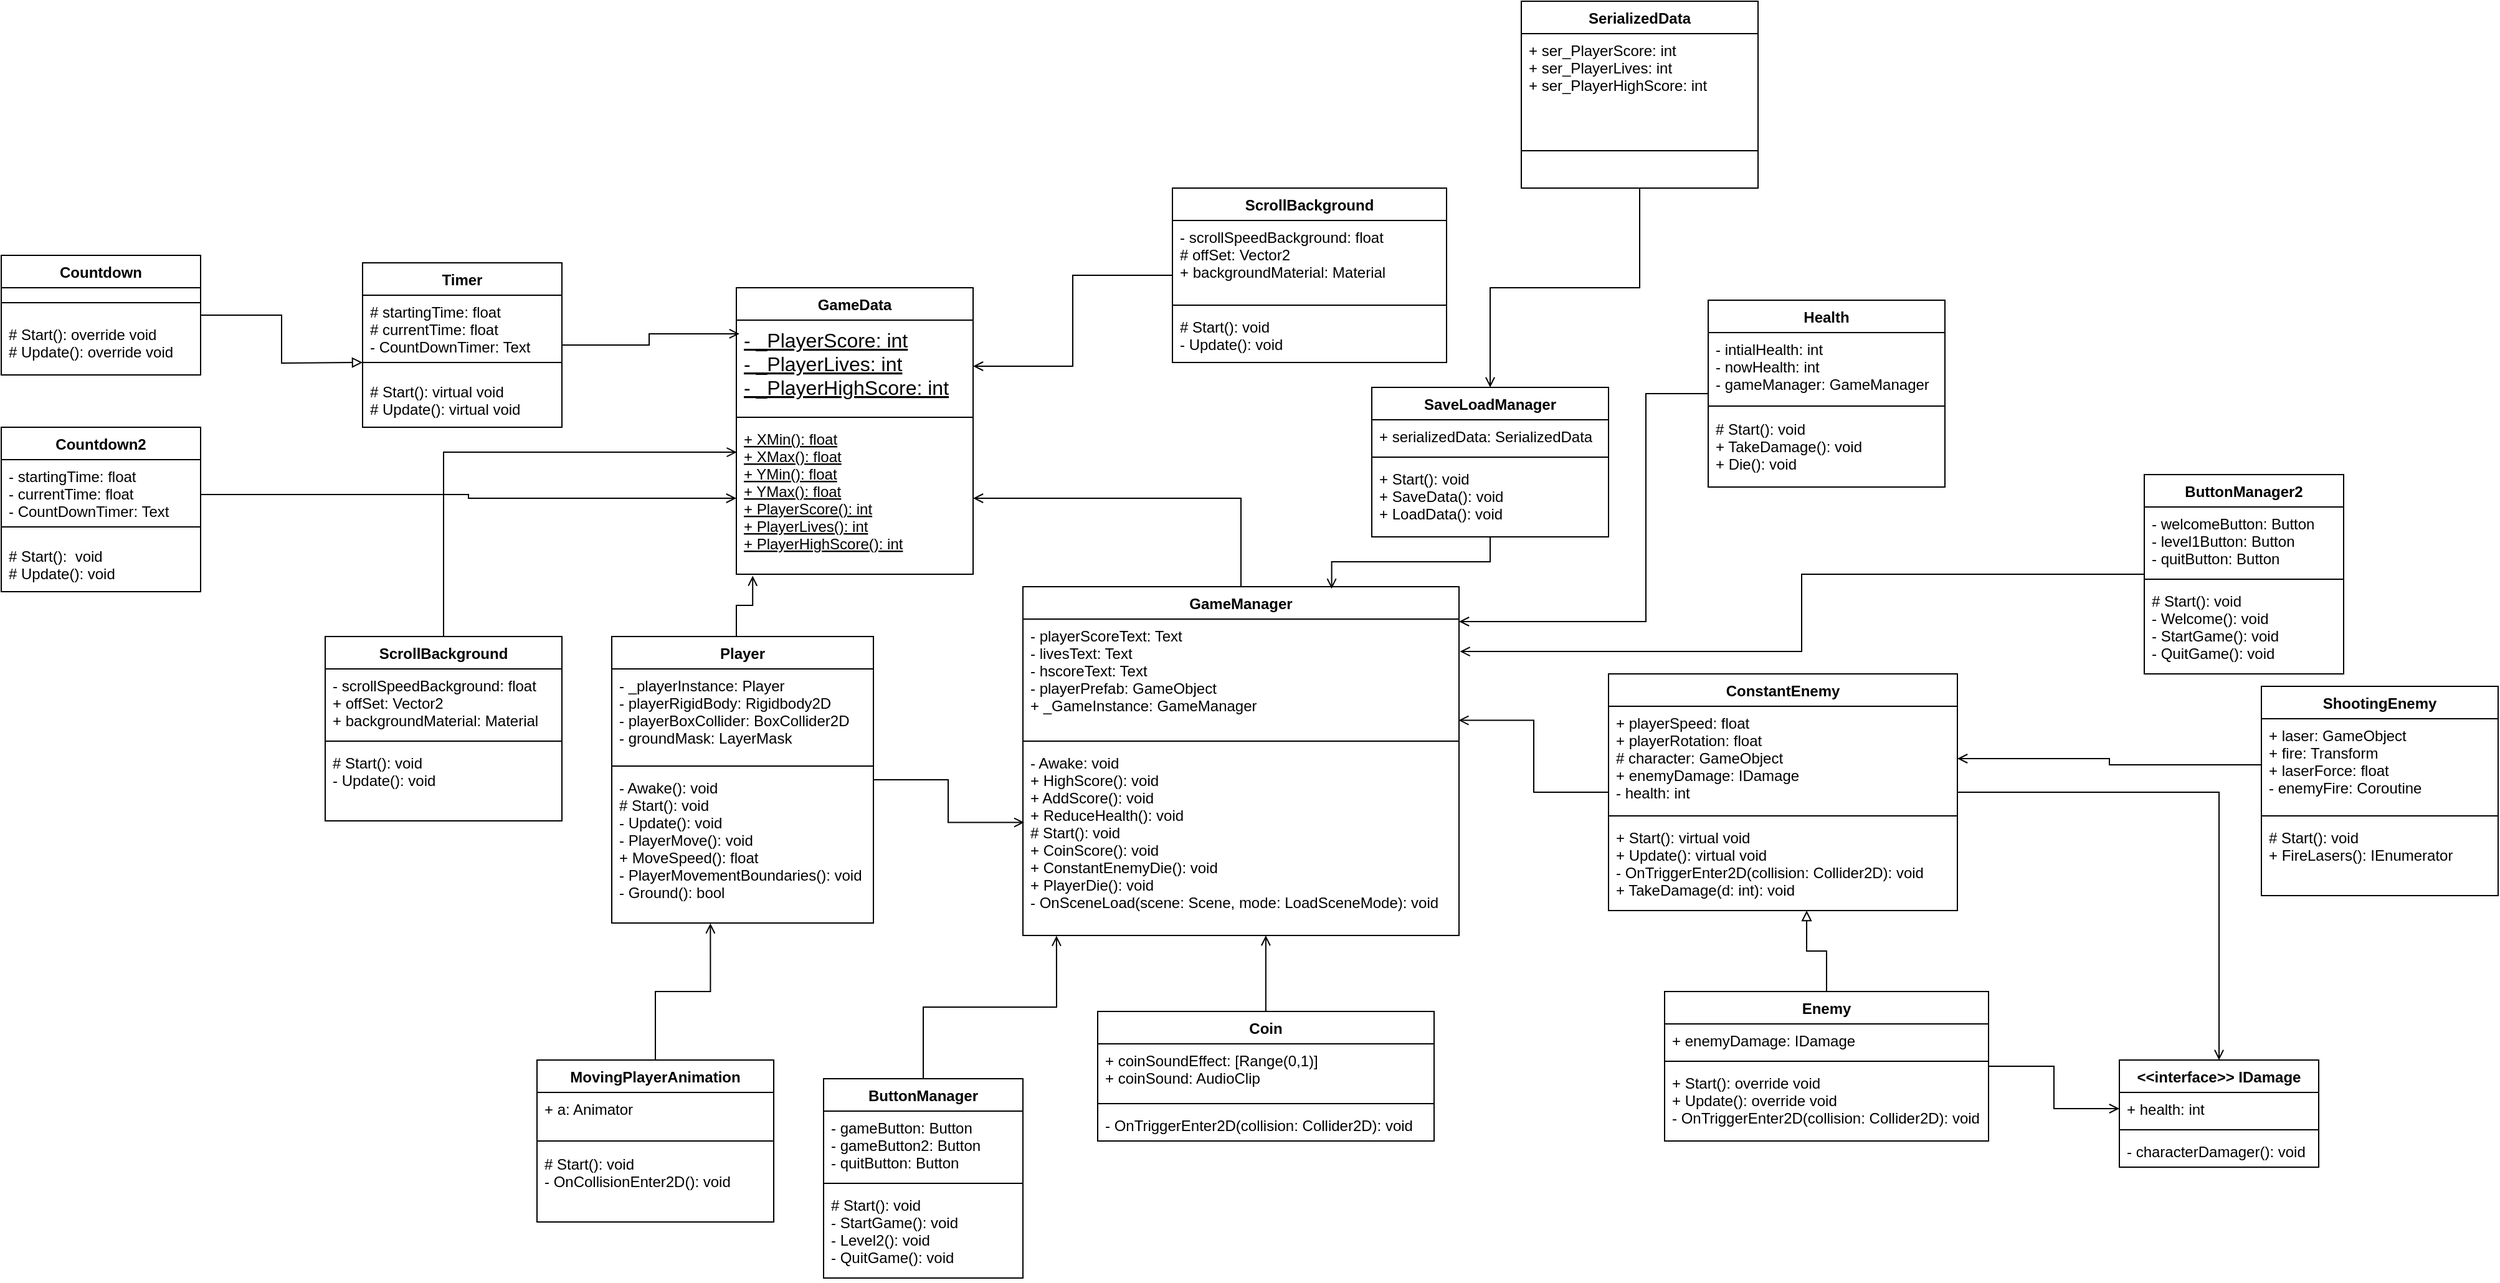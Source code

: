 <mxfile version="16.4.5" type="device"><diagram id="C5RBs43oDa-KdzZeNtuy" name="Page-1"><mxGraphModel dx="2858" dy="2193" grid="1" gridSize="10" guides="1" tooltips="1" connect="1" arrows="1" fold="1" page="1" pageScale="1" pageWidth="827" pageHeight="1169" math="0" shadow="0"><root><mxCell id="WIyWlLk6GJQsqaUBKTNV-0"/><mxCell id="WIyWlLk6GJQsqaUBKTNV-1" parent="WIyWlLk6GJQsqaUBKTNV-0"/><mxCell id="hwKN8RiMKwfr6QKhIiYF-0" value="GameData" style="swimlane;fontStyle=1;align=center;verticalAlign=top;childLayout=stackLayout;horizontal=1;startSize=26;horizontalStack=0;resizeParent=1;resizeParentMax=0;resizeLast=0;collapsible=1;marginBottom=0;" parent="WIyWlLk6GJQsqaUBKTNV-1" vertex="1"><mxGeometry x="210" y="-100" width="190" height="230" as="geometry"/></mxCell><mxCell id="hwKN8RiMKwfr6QKhIiYF-1" value="- _PlayerScore: int&#10;- _PlayerLives: int&#10;- _PlayerHighScore: int" style="text;strokeColor=none;fillColor=none;align=left;verticalAlign=top;spacingLeft=4;spacingRight=4;overflow=hidden;rotatable=0;points=[[0,0.5],[1,0.5]];portConstraint=eastwest;fontStyle=4;fontSize=16;" parent="hwKN8RiMKwfr6QKhIiYF-0" vertex="1"><mxGeometry y="26" width="190" height="74" as="geometry"/></mxCell><mxCell id="hwKN8RiMKwfr6QKhIiYF-2" value="" style="line;strokeWidth=1;fillColor=none;align=left;verticalAlign=middle;spacingTop=-1;spacingLeft=3;spacingRight=3;rotatable=0;labelPosition=right;points=[];portConstraint=eastwest;" parent="hwKN8RiMKwfr6QKhIiYF-0" vertex="1"><mxGeometry y="100" width="190" height="8" as="geometry"/></mxCell><mxCell id="hwKN8RiMKwfr6QKhIiYF-3" value="+ XMin(): float&#10;+ XMax(): float&#10;+ YMin(): float&#10;+ YMax(): float&#10;+ PlayerScore(): int&#10;+ PlayerLives(): int&#10;+ PlayerHighScore(): int" style="text;strokeColor=none;fillColor=none;align=left;verticalAlign=top;spacingLeft=4;spacingRight=4;overflow=hidden;rotatable=0;points=[[0,0.5],[1,0.5]];portConstraint=eastwest;fontStyle=4" parent="hwKN8RiMKwfr6QKhIiYF-0" vertex="1"><mxGeometry y="108" width="190" height="122" as="geometry"/></mxCell><mxCell id="EDHNkRoJA5pB9hkTHfPC-1" style="edgeStyle=orthogonalEdgeStyle;rounded=0;orthogonalLoop=1;jettySize=auto;html=1;endArrow=open;endFill=0;" parent="WIyWlLk6GJQsqaUBKTNV-1" source="hwKN8RiMKwfr6QKhIiYF-4" target="hwKN8RiMKwfr6QKhIiYF-3" edge="1"><mxGeometry relative="1" as="geometry"><mxPoint x="350" y="130" as="targetPoint"/></mxGeometry></mxCell><mxCell id="hwKN8RiMKwfr6QKhIiYF-4" value="GameManager" style="swimlane;fontStyle=1;align=center;verticalAlign=top;childLayout=stackLayout;horizontal=1;startSize=26;horizontalStack=0;resizeParent=1;resizeParentMax=0;resizeLast=0;collapsible=1;marginBottom=0;" parent="WIyWlLk6GJQsqaUBKTNV-1" vertex="1"><mxGeometry x="440" y="140" width="350" height="280" as="geometry"/></mxCell><mxCell id="hwKN8RiMKwfr6QKhIiYF-5" value="- playerScoreText: Text&#10;- livesText: Text&#10;- hscoreText: Text&#10;- playerPrefab: GameObject&#10;+ _GameInstance: GameManager" style="text;strokeColor=none;fillColor=none;align=left;verticalAlign=top;spacingLeft=4;spacingRight=4;overflow=hidden;rotatable=0;points=[[0,0.5],[1,0.5]];portConstraint=eastwest;" parent="hwKN8RiMKwfr6QKhIiYF-4" vertex="1"><mxGeometry y="26" width="350" height="94" as="geometry"/></mxCell><mxCell id="hwKN8RiMKwfr6QKhIiYF-6" value="" style="line;strokeWidth=1;fillColor=none;align=left;verticalAlign=middle;spacingTop=-1;spacingLeft=3;spacingRight=3;rotatable=0;labelPosition=right;points=[];portConstraint=eastwest;" parent="hwKN8RiMKwfr6QKhIiYF-4" vertex="1"><mxGeometry y="120" width="350" height="8" as="geometry"/></mxCell><mxCell id="hwKN8RiMKwfr6QKhIiYF-7" value="- Awake: void&#10;+ HighScore(): void&#10;+ AddScore(): void&#10;+ ReduceHealth(): void&#10;# Start(): void&#10;+ CoinScore(): void&#10;+ ConstantEnemyDie(): void&#10;+ PlayerDie(): void&#10;- OnSceneLoad(scene: Scene, mode: LoadSceneMode): void" style="text;strokeColor=none;fillColor=none;align=left;verticalAlign=top;spacingLeft=4;spacingRight=4;overflow=hidden;rotatable=0;points=[[0,0.5],[1,0.5]];portConstraint=eastwest;" parent="hwKN8RiMKwfr6QKhIiYF-4" vertex="1"><mxGeometry y="128" width="350" height="152" as="geometry"/></mxCell><mxCell id="EDHNkRoJA5pB9hkTHfPC-5" style="edgeStyle=orthogonalEdgeStyle;rounded=0;orthogonalLoop=1;jettySize=auto;html=1;entryX=0.069;entryY=1.01;entryDx=0;entryDy=0;entryPerimeter=0;endArrow=open;endFill=0;" parent="WIyWlLk6GJQsqaUBKTNV-1" source="hwKN8RiMKwfr6QKhIiYF-8" target="hwKN8RiMKwfr6QKhIiYF-3" edge="1"><mxGeometry relative="1" as="geometry"><Array as="points"><mxPoint x="210" y="155"/><mxPoint x="223" y="155"/></Array></mxGeometry></mxCell><mxCell id="nOtZvgp4C8Q6Gje5U39Z-10" style="edgeStyle=orthogonalEdgeStyle;rounded=0;orthogonalLoop=1;jettySize=auto;html=1;entryX=0.003;entryY=0.403;entryDx=0;entryDy=0;entryPerimeter=0;endArrow=open;endFill=0;" edge="1" parent="WIyWlLk6GJQsqaUBKTNV-1" source="hwKN8RiMKwfr6QKhIiYF-8" target="hwKN8RiMKwfr6QKhIiYF-7"><mxGeometry relative="1" as="geometry"/></mxCell><mxCell id="hwKN8RiMKwfr6QKhIiYF-8" value="Player" style="swimlane;fontStyle=1;align=center;verticalAlign=top;childLayout=stackLayout;horizontal=1;startSize=26;horizontalStack=0;resizeParent=1;resizeParentMax=0;resizeLast=0;collapsible=1;marginBottom=0;" parent="WIyWlLk6GJQsqaUBKTNV-1" vertex="1"><mxGeometry x="110" y="180" width="210" height="230" as="geometry"/></mxCell><mxCell id="hwKN8RiMKwfr6QKhIiYF-9" value="- _playerInstance: Player&#10;- playerRigidBody: Rigidbody2D&#10;- playerBoxCollider: BoxCollider2D&#10;- groundMask: LayerMask" style="text;strokeColor=none;fillColor=none;align=left;verticalAlign=top;spacingLeft=4;spacingRight=4;overflow=hidden;rotatable=0;points=[[0,0.5],[1,0.5]];portConstraint=eastwest;fontStyle=0;fontSize=12;" parent="hwKN8RiMKwfr6QKhIiYF-8" vertex="1"><mxGeometry y="26" width="210" height="74" as="geometry"/></mxCell><mxCell id="hwKN8RiMKwfr6QKhIiYF-10" value="" style="line;strokeWidth=1;fillColor=none;align=left;verticalAlign=middle;spacingTop=-1;spacingLeft=3;spacingRight=3;rotatable=0;labelPosition=right;points=[];portConstraint=eastwest;" parent="hwKN8RiMKwfr6QKhIiYF-8" vertex="1"><mxGeometry y="100" width="210" height="8" as="geometry"/></mxCell><mxCell id="hwKN8RiMKwfr6QKhIiYF-11" value="- Awake(): void&#10;# Start(): void&#10;- Update(): void&#10;- PlayerMove(): void&#10;+ MoveSpeed(): float&#10;- PlayerMovementBoundaries(): void&#10;- Ground(): bool" style="text;strokeColor=none;fillColor=none;align=left;verticalAlign=top;spacingLeft=4;spacingRight=4;overflow=hidden;rotatable=0;points=[[0,0.5],[1,0.5]];portConstraint=eastwest;" parent="hwKN8RiMKwfr6QKhIiYF-8" vertex="1"><mxGeometry y="108" width="210" height="122" as="geometry"/></mxCell><mxCell id="EDHNkRoJA5pB9hkTHfPC-3" style="edgeStyle=orthogonalEdgeStyle;rounded=0;orthogonalLoop=1;jettySize=auto;html=1;endArrow=block;endFill=0;" parent="WIyWlLk6GJQsqaUBKTNV-1" source="hwKN8RiMKwfr6QKhIiYF-12" edge="1"><mxGeometry relative="1" as="geometry"><mxPoint x="-90" y="-40" as="targetPoint"/></mxGeometry></mxCell><mxCell id="hwKN8RiMKwfr6QKhIiYF-12" value="Countdown" style="swimlane;fontStyle=1;align=center;verticalAlign=top;childLayout=stackLayout;horizontal=1;startSize=26;horizontalStack=0;resizeParent=1;resizeParentMax=0;resizeLast=0;collapsible=1;marginBottom=0;" parent="WIyWlLk6GJQsqaUBKTNV-1" vertex="1"><mxGeometry x="-380" y="-126" width="160" height="96" as="geometry"/></mxCell><mxCell id="hwKN8RiMKwfr6QKhIiYF-14" value="" style="line;strokeWidth=1;fillColor=none;align=left;verticalAlign=middle;spacingTop=-1;spacingLeft=3;spacingRight=3;rotatable=0;labelPosition=right;points=[];portConstraint=eastwest;" parent="hwKN8RiMKwfr6QKhIiYF-12" vertex="1"><mxGeometry y="26" width="160" height="24" as="geometry"/></mxCell><mxCell id="hwKN8RiMKwfr6QKhIiYF-15" value="# Start(): override void&#10;# Update(): override void" style="text;strokeColor=none;fillColor=none;align=left;verticalAlign=top;spacingLeft=4;spacingRight=4;overflow=hidden;rotatable=0;points=[[0,0.5],[1,0.5]];portConstraint=eastwest;" parent="hwKN8RiMKwfr6QKhIiYF-12" vertex="1"><mxGeometry y="50" width="160" height="46" as="geometry"/></mxCell><mxCell id="EDHNkRoJA5pB9hkTHfPC-4" style="edgeStyle=orthogonalEdgeStyle;rounded=0;orthogonalLoop=1;jettySize=auto;html=1;endArrow=open;endFill=0;" parent="WIyWlLk6GJQsqaUBKTNV-1" source="hwKN8RiMKwfr6QKhIiYF-16" target="hwKN8RiMKwfr6QKhIiYF-1" edge="1"><mxGeometry relative="1" as="geometry"/></mxCell><mxCell id="hwKN8RiMKwfr6QKhIiYF-16" value="ScrollBackground" style="swimlane;fontStyle=1;align=center;verticalAlign=top;childLayout=stackLayout;horizontal=1;startSize=26;horizontalStack=0;resizeParent=1;resizeParentMax=0;resizeLast=0;collapsible=1;marginBottom=0;" parent="WIyWlLk6GJQsqaUBKTNV-1" vertex="1"><mxGeometry x="560" y="-180" width="220" height="140" as="geometry"/></mxCell><mxCell id="hwKN8RiMKwfr6QKhIiYF-17" value="- scrollSpeedBackground: float&#10;# offSet: Vector2&#10;+ backgroundMaterial: Material" style="text;strokeColor=none;fillColor=none;align=left;verticalAlign=top;spacingLeft=4;spacingRight=4;overflow=hidden;rotatable=0;points=[[0,0.5],[1,0.5]];portConstraint=eastwest;" parent="hwKN8RiMKwfr6QKhIiYF-16" vertex="1"><mxGeometry y="26" width="220" height="64" as="geometry"/></mxCell><mxCell id="hwKN8RiMKwfr6QKhIiYF-18" value="" style="line;strokeWidth=1;fillColor=none;align=left;verticalAlign=middle;spacingTop=-1;spacingLeft=3;spacingRight=3;rotatable=0;labelPosition=right;points=[];portConstraint=eastwest;" parent="hwKN8RiMKwfr6QKhIiYF-16" vertex="1"><mxGeometry y="90" width="220" height="8" as="geometry"/></mxCell><mxCell id="hwKN8RiMKwfr6QKhIiYF-19" value="# Start(): void&#10;- Update(): void" style="text;strokeColor=none;fillColor=none;align=left;verticalAlign=top;spacingLeft=4;spacingRight=4;overflow=hidden;rotatable=0;points=[[0,0.5],[1,0.5]];portConstraint=eastwest;" parent="hwKN8RiMKwfr6QKhIiYF-16" vertex="1"><mxGeometry y="98" width="220" height="42" as="geometry"/></mxCell><mxCell id="EDHNkRoJA5pB9hkTHfPC-2" style="edgeStyle=orthogonalEdgeStyle;rounded=0;orthogonalLoop=1;jettySize=auto;html=1;entryX=0.013;entryY=0.148;entryDx=0;entryDy=0;entryPerimeter=0;endArrow=open;endFill=0;" parent="WIyWlLk6GJQsqaUBKTNV-1" source="hwKN8RiMKwfr6QKhIiYF-20" target="hwKN8RiMKwfr6QKhIiYF-1" edge="1"><mxGeometry relative="1" as="geometry"/></mxCell><mxCell id="hwKN8RiMKwfr6QKhIiYF-20" value="Timer" style="swimlane;fontStyle=1;align=center;verticalAlign=top;childLayout=stackLayout;horizontal=1;startSize=26;horizontalStack=0;resizeParent=1;resizeParentMax=0;resizeLast=0;collapsible=1;marginBottom=0;" parent="WIyWlLk6GJQsqaUBKTNV-1" vertex="1"><mxGeometry x="-90" y="-120" width="160" height="132" as="geometry"/></mxCell><mxCell id="hwKN8RiMKwfr6QKhIiYF-21" value="# startingTime: float&#10;# currentTime: float&#10;- CountDownTimer: Text" style="text;strokeColor=none;fillColor=none;align=left;verticalAlign=top;spacingLeft=4;spacingRight=4;overflow=hidden;rotatable=0;points=[[0,0.5],[1,0.5]];portConstraint=eastwest;" parent="hwKN8RiMKwfr6QKhIiYF-20" vertex="1"><mxGeometry y="26" width="160" height="44" as="geometry"/></mxCell><mxCell id="hwKN8RiMKwfr6QKhIiYF-22" value="" style="line;strokeWidth=1;fillColor=none;align=left;verticalAlign=middle;spacingTop=-1;spacingLeft=3;spacingRight=3;rotatable=0;labelPosition=right;points=[];portConstraint=eastwest;" parent="hwKN8RiMKwfr6QKhIiYF-20" vertex="1"><mxGeometry y="70" width="160" height="20" as="geometry"/></mxCell><mxCell id="hwKN8RiMKwfr6QKhIiYF-23" value="# Start(): virtual void&#10;# Update(): virtual void" style="text;strokeColor=none;fillColor=none;align=left;verticalAlign=top;spacingLeft=4;spacingRight=4;overflow=hidden;rotatable=0;points=[[0,0.5],[1,0.5]];portConstraint=eastwest;" parent="hwKN8RiMKwfr6QKhIiYF-20" vertex="1"><mxGeometry y="90" width="160" height="42" as="geometry"/></mxCell><mxCell id="KsqW4zdq2OQzwsrU-Z58-9" style="edgeStyle=orthogonalEdgeStyle;rounded=0;orthogonalLoop=1;jettySize=auto;html=1;entryX=0.568;entryY=1;entryDx=0;entryDy=0;entryPerimeter=0;endArrow=block;endFill=0;" parent="WIyWlLk6GJQsqaUBKTNV-1" source="Zcy_NMQHgnnINnQ7FE51-0" target="Zcy_NMQHgnnINnQ7FE51-19" edge="1"><mxGeometry relative="1" as="geometry"/></mxCell><mxCell id="nOtZvgp4C8Q6Gje5U39Z-16" style="edgeStyle=orthogonalEdgeStyle;rounded=0;orthogonalLoop=1;jettySize=auto;html=1;entryX=0;entryY=0.5;entryDx=0;entryDy=0;endArrow=open;endFill=0;" edge="1" parent="WIyWlLk6GJQsqaUBKTNV-1" source="Zcy_NMQHgnnINnQ7FE51-0" target="bhRbEgm9VhyJkF8P5uti-1"><mxGeometry relative="1" as="geometry"/></mxCell><mxCell id="Zcy_NMQHgnnINnQ7FE51-0" value="Enemy" style="swimlane;fontStyle=1;align=center;verticalAlign=top;childLayout=stackLayout;horizontal=1;startSize=26;horizontalStack=0;resizeParent=1;resizeParentMax=0;resizeLast=0;collapsible=1;marginBottom=0;" parent="WIyWlLk6GJQsqaUBKTNV-1" vertex="1"><mxGeometry x="955" y="465" width="260" height="120" as="geometry"/></mxCell><mxCell id="Zcy_NMQHgnnINnQ7FE51-1" value="+ enemyDamage: IDamage" style="text;strokeColor=none;fillColor=none;align=left;verticalAlign=top;spacingLeft=4;spacingRight=4;overflow=hidden;rotatable=0;points=[[0,0.5],[1,0.5]];portConstraint=eastwest;" parent="Zcy_NMQHgnnINnQ7FE51-0" vertex="1"><mxGeometry y="26" width="260" height="26" as="geometry"/></mxCell><mxCell id="Zcy_NMQHgnnINnQ7FE51-2" value="" style="line;strokeWidth=1;fillColor=none;align=left;verticalAlign=middle;spacingTop=-1;spacingLeft=3;spacingRight=3;rotatable=0;labelPosition=right;points=[];portConstraint=eastwest;" parent="Zcy_NMQHgnnINnQ7FE51-0" vertex="1"><mxGeometry y="52" width="260" height="8" as="geometry"/></mxCell><mxCell id="Zcy_NMQHgnnINnQ7FE51-3" value="+ Start(): override void&#10;+ Update(): override void&#10;- OnTriggerEnter2D(collision: Collider2D): void" style="text;strokeColor=none;fillColor=none;align=left;verticalAlign=top;spacingLeft=4;spacingRight=4;overflow=hidden;rotatable=0;points=[[0,0.5],[1,0.5]];portConstraint=eastwest;" parent="Zcy_NMQHgnnINnQ7FE51-0" vertex="1"><mxGeometry y="60" width="260" height="60" as="geometry"/></mxCell><mxCell id="nOtZvgp4C8Q6Gje5U39Z-8" style="edgeStyle=orthogonalEdgeStyle;rounded=0;orthogonalLoop=1;jettySize=auto;html=1;entryX=0.077;entryY=1.002;entryDx=0;entryDy=0;entryPerimeter=0;endArrow=open;endFill=0;" edge="1" parent="WIyWlLk6GJQsqaUBKTNV-1" source="Zcy_NMQHgnnINnQ7FE51-4" target="hwKN8RiMKwfr6QKhIiYF-7"><mxGeometry relative="1" as="geometry"/></mxCell><mxCell id="Zcy_NMQHgnnINnQ7FE51-4" value="ButtonManager" style="swimlane;fontStyle=1;align=center;verticalAlign=top;childLayout=stackLayout;horizontal=1;startSize=26;horizontalStack=0;resizeParent=1;resizeParentMax=0;resizeLast=0;collapsible=1;marginBottom=0;" parent="WIyWlLk6GJQsqaUBKTNV-1" vertex="1"><mxGeometry x="280" y="535" width="160" height="160" as="geometry"/></mxCell><mxCell id="Zcy_NMQHgnnINnQ7FE51-5" value="- gameButton: Button&#10;- gameButton2: Button&#10;- quitButton: Button" style="text;strokeColor=none;fillColor=none;align=left;verticalAlign=top;spacingLeft=4;spacingRight=4;overflow=hidden;rotatable=0;points=[[0,0.5],[1,0.5]];portConstraint=eastwest;" parent="Zcy_NMQHgnnINnQ7FE51-4" vertex="1"><mxGeometry y="26" width="160" height="54" as="geometry"/></mxCell><mxCell id="Zcy_NMQHgnnINnQ7FE51-6" value="" style="line;strokeWidth=1;fillColor=none;align=left;verticalAlign=middle;spacingTop=-1;spacingLeft=3;spacingRight=3;rotatable=0;labelPosition=right;points=[];portConstraint=eastwest;" parent="Zcy_NMQHgnnINnQ7FE51-4" vertex="1"><mxGeometry y="80" width="160" height="8" as="geometry"/></mxCell><mxCell id="Zcy_NMQHgnnINnQ7FE51-7" value="# Start(): void&#10;- StartGame(): void&#10;- Level2(): void&#10;- QuitGame(): void&#10;" style="text;strokeColor=none;fillColor=none;align=left;verticalAlign=top;spacingLeft=4;spacingRight=4;overflow=hidden;rotatable=0;points=[[0,0.5],[1,0.5]];portConstraint=eastwest;" parent="Zcy_NMQHgnnINnQ7FE51-4" vertex="1"><mxGeometry y="88" width="160" height="72" as="geometry"/></mxCell><mxCell id="nOtZvgp4C8Q6Gje5U39Z-4" style="edgeStyle=orthogonalEdgeStyle;rounded=0;orthogonalLoop=1;jettySize=auto;html=1;entryX=0.557;entryY=1;entryDx=0;entryDy=0;entryPerimeter=0;endArrow=open;endFill=0;" edge="1" parent="WIyWlLk6GJQsqaUBKTNV-1" source="Zcy_NMQHgnnINnQ7FE51-12" target="hwKN8RiMKwfr6QKhIiYF-7"><mxGeometry relative="1" as="geometry"/></mxCell><mxCell id="Zcy_NMQHgnnINnQ7FE51-12" value="Coin" style="swimlane;fontStyle=1;align=center;verticalAlign=top;childLayout=stackLayout;horizontal=1;startSize=26;horizontalStack=0;resizeParent=1;resizeParentMax=0;resizeLast=0;collapsible=1;marginBottom=0;" parent="WIyWlLk6GJQsqaUBKTNV-1" vertex="1"><mxGeometry x="500" y="481" width="270" height="104" as="geometry"/></mxCell><mxCell id="Zcy_NMQHgnnINnQ7FE51-13" value="+ coinSoundEffect: [Range(0,1)]&#10;+ coinSound: AudioClip" style="text;strokeColor=none;fillColor=none;align=left;verticalAlign=top;spacingLeft=4;spacingRight=4;overflow=hidden;rotatable=0;points=[[0,0.5],[1,0.5]];portConstraint=eastwest;" parent="Zcy_NMQHgnnINnQ7FE51-12" vertex="1"><mxGeometry y="26" width="270" height="44" as="geometry"/></mxCell><mxCell id="Zcy_NMQHgnnINnQ7FE51-14" value="" style="line;strokeWidth=1;fillColor=none;align=left;verticalAlign=middle;spacingTop=-1;spacingLeft=3;spacingRight=3;rotatable=0;labelPosition=right;points=[];portConstraint=eastwest;" parent="Zcy_NMQHgnnINnQ7FE51-12" vertex="1"><mxGeometry y="70" width="270" height="8" as="geometry"/></mxCell><mxCell id="Zcy_NMQHgnnINnQ7FE51-15" value="- OnTriggerEnter2D(collision: Collider2D): void" style="text;strokeColor=none;fillColor=none;align=left;verticalAlign=top;spacingLeft=4;spacingRight=4;overflow=hidden;rotatable=0;points=[[0,0.5],[1,0.5]];portConstraint=eastwest;" parent="Zcy_NMQHgnnINnQ7FE51-12" vertex="1"><mxGeometry y="78" width="270" height="26" as="geometry"/></mxCell><mxCell id="nOtZvgp4C8Q6Gje5U39Z-7" style="edgeStyle=orthogonalEdgeStyle;rounded=0;orthogonalLoop=1;jettySize=auto;html=1;entryX=0.999;entryY=0.865;entryDx=0;entryDy=0;entryPerimeter=0;endArrow=open;endFill=0;" edge="1" parent="WIyWlLk6GJQsqaUBKTNV-1" source="Zcy_NMQHgnnINnQ7FE51-16" target="hwKN8RiMKwfr6QKhIiYF-5"><mxGeometry relative="1" as="geometry"/></mxCell><mxCell id="nOtZvgp4C8Q6Gje5U39Z-15" style="edgeStyle=orthogonalEdgeStyle;rounded=0;orthogonalLoop=1;jettySize=auto;html=1;endArrow=open;endFill=0;" edge="1" parent="WIyWlLk6GJQsqaUBKTNV-1" source="Zcy_NMQHgnnINnQ7FE51-16" target="bhRbEgm9VhyJkF8P5uti-0"><mxGeometry relative="1" as="geometry"/></mxCell><mxCell id="Zcy_NMQHgnnINnQ7FE51-16" value="ConstantEnemy" style="swimlane;fontStyle=1;align=center;verticalAlign=top;childLayout=stackLayout;horizontal=1;startSize=26;horizontalStack=0;resizeParent=1;resizeParentMax=0;resizeLast=0;collapsible=1;marginBottom=0;" parent="WIyWlLk6GJQsqaUBKTNV-1" vertex="1"><mxGeometry x="910" y="210" width="280" height="190" as="geometry"/></mxCell><mxCell id="Zcy_NMQHgnnINnQ7FE51-17" value="+ playerSpeed: float&#10;+ playerRotation: float&#10;# character: GameObject&#10;+ enemyDamage: IDamage&#10;- health: int" style="text;strokeColor=none;fillColor=none;align=left;verticalAlign=top;spacingLeft=4;spacingRight=4;overflow=hidden;rotatable=0;points=[[0,0.5],[1,0.5]];portConstraint=eastwest;" parent="Zcy_NMQHgnnINnQ7FE51-16" vertex="1"><mxGeometry y="26" width="280" height="84" as="geometry"/></mxCell><mxCell id="Zcy_NMQHgnnINnQ7FE51-18" value="" style="line;strokeWidth=1;fillColor=none;align=left;verticalAlign=middle;spacingTop=-1;spacingLeft=3;spacingRight=3;rotatable=0;labelPosition=right;points=[];portConstraint=eastwest;" parent="Zcy_NMQHgnnINnQ7FE51-16" vertex="1"><mxGeometry y="110" width="280" height="8" as="geometry"/></mxCell><mxCell id="Zcy_NMQHgnnINnQ7FE51-19" value="+ Start(): virtual void&#10;+ Update(): virtual void&#10;- OnTriggerEnter2D(collision: Collider2D): void&#10;+ TakeDamage(d: int): void" style="text;strokeColor=none;fillColor=none;align=left;verticalAlign=top;spacingLeft=4;spacingRight=4;overflow=hidden;rotatable=0;points=[[0,0.5],[1,0.5]];portConstraint=eastwest;" parent="Zcy_NMQHgnnINnQ7FE51-16" vertex="1"><mxGeometry y="118" width="280" height="72" as="geometry"/></mxCell><mxCell id="nOtZvgp4C8Q6Gje5U39Z-11" style="edgeStyle=orthogonalEdgeStyle;rounded=0;orthogonalLoop=1;jettySize=auto;html=1;endArrow=open;endFill=0;" edge="1" parent="WIyWlLk6GJQsqaUBKTNV-1" source="Zcy_NMQHgnnINnQ7FE51-24"><mxGeometry relative="1" as="geometry"><mxPoint x="790" y="168" as="targetPoint"/><Array as="points"><mxPoint x="940" y="-15"/><mxPoint x="940" y="168"/></Array></mxGeometry></mxCell><mxCell id="Zcy_NMQHgnnINnQ7FE51-24" value="Health" style="swimlane;fontStyle=1;align=center;verticalAlign=top;childLayout=stackLayout;horizontal=1;startSize=26;horizontalStack=0;resizeParent=1;resizeParentMax=0;resizeLast=0;collapsible=1;marginBottom=0;" parent="WIyWlLk6GJQsqaUBKTNV-1" vertex="1"><mxGeometry x="990" y="-90" width="190" height="150" as="geometry"/></mxCell><mxCell id="Zcy_NMQHgnnINnQ7FE51-25" value="- intialHealth: int&#10;- nowHealth: int&#10;- gameManager: GameManager" style="text;strokeColor=none;fillColor=none;align=left;verticalAlign=top;spacingLeft=4;spacingRight=4;overflow=hidden;rotatable=0;points=[[0,0.5],[1,0.5]];portConstraint=eastwest;" parent="Zcy_NMQHgnnINnQ7FE51-24" vertex="1"><mxGeometry y="26" width="190" height="54" as="geometry"/></mxCell><mxCell id="Zcy_NMQHgnnINnQ7FE51-26" value="" style="line;strokeWidth=1;fillColor=none;align=left;verticalAlign=middle;spacingTop=-1;spacingLeft=3;spacingRight=3;rotatable=0;labelPosition=right;points=[];portConstraint=eastwest;" parent="Zcy_NMQHgnnINnQ7FE51-24" vertex="1"><mxGeometry y="80" width="190" height="10" as="geometry"/></mxCell><mxCell id="Zcy_NMQHgnnINnQ7FE51-27" value="# Start(): void&#10;+ TakeDamage(): void&#10;+ Die(): void" style="text;strokeColor=none;fillColor=none;align=left;verticalAlign=top;spacingLeft=4;spacingRight=4;overflow=hidden;rotatable=0;points=[[0,0.5],[1,0.5]];portConstraint=eastwest;" parent="Zcy_NMQHgnnINnQ7FE51-24" vertex="1"><mxGeometry y="90" width="190" height="60" as="geometry"/></mxCell><mxCell id="nOtZvgp4C8Q6Gje5U39Z-3" style="edgeStyle=orthogonalEdgeStyle;rounded=0;orthogonalLoop=1;jettySize=auto;html=1;endArrow=open;endFill=0;entryX=1.002;entryY=0.277;entryDx=0;entryDy=0;entryPerimeter=0;" edge="1" parent="WIyWlLk6GJQsqaUBKTNV-1" source="Zcy_NMQHgnnINnQ7FE51-28" target="hwKN8RiMKwfr6QKhIiYF-5"><mxGeometry relative="1" as="geometry"><mxPoint x="380" y="-100" as="targetPoint"/></mxGeometry></mxCell><mxCell id="Zcy_NMQHgnnINnQ7FE51-28" value="ButtonManager2" style="swimlane;fontStyle=1;align=center;verticalAlign=top;childLayout=stackLayout;horizontal=1;startSize=26;horizontalStack=0;resizeParent=1;resizeParentMax=0;resizeLast=0;collapsible=1;marginBottom=0;" parent="WIyWlLk6GJQsqaUBKTNV-1" vertex="1"><mxGeometry x="1340" y="50" width="160" height="160" as="geometry"/></mxCell><mxCell id="Zcy_NMQHgnnINnQ7FE51-29" value="- welcomeButton: Button&#10;- level1Button: Button&#10;- quitButton: Button" style="text;strokeColor=none;fillColor=none;align=left;verticalAlign=top;spacingLeft=4;spacingRight=4;overflow=hidden;rotatable=0;points=[[0,0.5],[1,0.5]];portConstraint=eastwest;" parent="Zcy_NMQHgnnINnQ7FE51-28" vertex="1"><mxGeometry y="26" width="160" height="54" as="geometry"/></mxCell><mxCell id="Zcy_NMQHgnnINnQ7FE51-30" value="" style="line;strokeWidth=1;fillColor=none;align=left;verticalAlign=middle;spacingTop=-1;spacingLeft=3;spacingRight=3;rotatable=0;labelPosition=right;points=[];portConstraint=eastwest;" parent="Zcy_NMQHgnnINnQ7FE51-28" vertex="1"><mxGeometry y="80" width="160" height="8" as="geometry"/></mxCell><mxCell id="Zcy_NMQHgnnINnQ7FE51-31" value="# Start(): void&#10;- Welcome(): void&#10;- StartGame(): void&#10;- QuitGame(): void&#10;" style="text;strokeColor=none;fillColor=none;align=left;verticalAlign=top;spacingLeft=4;spacingRight=4;overflow=hidden;rotatable=0;points=[[0,0.5],[1,0.5]];portConstraint=eastwest;" parent="Zcy_NMQHgnnINnQ7FE51-28" vertex="1"><mxGeometry y="88" width="160" height="72" as="geometry"/></mxCell><mxCell id="nOtZvgp4C8Q6Gje5U39Z-1" style="edgeStyle=orthogonalEdgeStyle;rounded=0;orthogonalLoop=1;jettySize=auto;html=1;endArrow=open;endFill=0;" edge="1" parent="WIyWlLk6GJQsqaUBKTNV-1" source="KsqW4zdq2OQzwsrU-Z58-5" target="hwKN8RiMKwfr6QKhIiYF-3"><mxGeometry relative="1" as="geometry"><Array as="points"><mxPoint x="-5" y="66"/><mxPoint x="-5" y="69"/></Array></mxGeometry></mxCell><mxCell id="KsqW4zdq2OQzwsrU-Z58-5" value="Countdown2" style="swimlane;fontStyle=1;align=center;verticalAlign=top;childLayout=stackLayout;horizontal=1;startSize=26;horizontalStack=0;resizeParent=1;resizeParentMax=0;resizeLast=0;collapsible=1;marginBottom=0;" parent="WIyWlLk6GJQsqaUBKTNV-1" vertex="1"><mxGeometry x="-380" y="12" width="160" height="132" as="geometry"/></mxCell><mxCell id="KsqW4zdq2OQzwsrU-Z58-6" value="- startingTime: float&#10;- currentTime: float&#10;- CountDownTimer: Text" style="text;strokeColor=none;fillColor=none;align=left;verticalAlign=top;spacingLeft=4;spacingRight=4;overflow=hidden;rotatable=0;points=[[0,0.5],[1,0.5]];portConstraint=eastwest;" parent="KsqW4zdq2OQzwsrU-Z58-5" vertex="1"><mxGeometry y="26" width="160" height="44" as="geometry"/></mxCell><mxCell id="KsqW4zdq2OQzwsrU-Z58-7" value="" style="line;strokeWidth=1;fillColor=none;align=left;verticalAlign=middle;spacingTop=-1;spacingLeft=3;spacingRight=3;rotatable=0;labelPosition=right;points=[];portConstraint=eastwest;" parent="KsqW4zdq2OQzwsrU-Z58-5" vertex="1"><mxGeometry y="70" width="160" height="20" as="geometry"/></mxCell><mxCell id="KsqW4zdq2OQzwsrU-Z58-8" value="# Start():  void&#10;# Update(): void" style="text;strokeColor=none;fillColor=none;align=left;verticalAlign=top;spacingLeft=4;spacingRight=4;overflow=hidden;rotatable=0;points=[[0,0.5],[1,0.5]];portConstraint=eastwest;" parent="KsqW4zdq2OQzwsrU-Z58-5" vertex="1"><mxGeometry y="90" width="160" height="42" as="geometry"/></mxCell><mxCell id="nOtZvgp4C8Q6Gje5U39Z-12" style="edgeStyle=orthogonalEdgeStyle;rounded=0;orthogonalLoop=1;jettySize=auto;html=1;entryX=0.377;entryY=1.002;entryDx=0;entryDy=0;entryPerimeter=0;endArrow=open;endFill=0;" edge="1" parent="WIyWlLk6GJQsqaUBKTNV-1" source="KsqW4zdq2OQzwsrU-Z58-12" target="hwKN8RiMKwfr6QKhIiYF-11"><mxGeometry relative="1" as="geometry"/></mxCell><mxCell id="KsqW4zdq2OQzwsrU-Z58-12" value="MovingPlayerAnimation" style="swimlane;fontStyle=1;align=center;verticalAlign=top;childLayout=stackLayout;horizontal=1;startSize=26;horizontalStack=0;resizeParent=1;resizeParentMax=0;resizeLast=0;collapsible=1;marginBottom=0;" parent="WIyWlLk6GJQsqaUBKTNV-1" vertex="1"><mxGeometry x="50" y="520" width="190" height="130" as="geometry"/></mxCell><mxCell id="KsqW4zdq2OQzwsrU-Z58-13" value="+ a: Animator" style="text;strokeColor=none;fillColor=none;align=left;verticalAlign=top;spacingLeft=4;spacingRight=4;overflow=hidden;rotatable=0;points=[[0,0.5],[1,0.5]];portConstraint=eastwest;" parent="KsqW4zdq2OQzwsrU-Z58-12" vertex="1"><mxGeometry y="26" width="190" height="34" as="geometry"/></mxCell><mxCell id="KsqW4zdq2OQzwsrU-Z58-14" value="" style="line;strokeWidth=1;fillColor=none;align=left;verticalAlign=middle;spacingTop=-1;spacingLeft=3;spacingRight=3;rotatable=0;labelPosition=right;points=[];portConstraint=eastwest;" parent="KsqW4zdq2OQzwsrU-Z58-12" vertex="1"><mxGeometry y="60" width="190" height="10" as="geometry"/></mxCell><mxCell id="KsqW4zdq2OQzwsrU-Z58-15" value="# Start(): void&#10;- OnCollisionEnter2D(): void" style="text;strokeColor=none;fillColor=none;align=left;verticalAlign=top;spacingLeft=4;spacingRight=4;overflow=hidden;rotatable=0;points=[[0,0.5],[1,0.5]];portConstraint=eastwest;" parent="KsqW4zdq2OQzwsrU-Z58-12" vertex="1"><mxGeometry y="70" width="190" height="60" as="geometry"/></mxCell><mxCell id="nOtZvgp4C8Q6Gje5U39Z-5" style="edgeStyle=orthogonalEdgeStyle;rounded=0;orthogonalLoop=1;jettySize=auto;html=1;entryX=0.708;entryY=0.006;entryDx=0;entryDy=0;entryPerimeter=0;endArrow=open;endFill=0;" edge="1" parent="WIyWlLk6GJQsqaUBKTNV-1" source="U48uFoZE9g7_IAf5W0yu-0" target="hwKN8RiMKwfr6QKhIiYF-4"><mxGeometry relative="1" as="geometry"/></mxCell><mxCell id="U48uFoZE9g7_IAf5W0yu-0" value="SaveLoadManager" style="swimlane;fontStyle=1;align=center;verticalAlign=top;childLayout=stackLayout;horizontal=1;startSize=26;horizontalStack=0;resizeParent=1;resizeParentMax=0;resizeLast=0;collapsible=1;marginBottom=0;" parent="WIyWlLk6GJQsqaUBKTNV-1" vertex="1"><mxGeometry x="720" y="-20" width="190" height="120" as="geometry"/></mxCell><mxCell id="U48uFoZE9g7_IAf5W0yu-1" value="+ serializedData: SerializedData" style="text;strokeColor=none;fillColor=none;align=left;verticalAlign=top;spacingLeft=4;spacingRight=4;overflow=hidden;rotatable=0;points=[[0,0.5],[1,0.5]];portConstraint=eastwest;" parent="U48uFoZE9g7_IAf5W0yu-0" vertex="1"><mxGeometry y="26" width="190" height="26" as="geometry"/></mxCell><mxCell id="U48uFoZE9g7_IAf5W0yu-2" value="" style="line;strokeWidth=1;fillColor=none;align=left;verticalAlign=middle;spacingTop=-1;spacingLeft=3;spacingRight=3;rotatable=0;labelPosition=right;points=[];portConstraint=eastwest;" parent="U48uFoZE9g7_IAf5W0yu-0" vertex="1"><mxGeometry y="52" width="190" height="8" as="geometry"/></mxCell><mxCell id="U48uFoZE9g7_IAf5W0yu-3" value="+ Start(): void&#10;+ SaveData(): void&#10;+ LoadData(): void" style="text;strokeColor=none;fillColor=none;align=left;verticalAlign=top;spacingLeft=4;spacingRight=4;overflow=hidden;rotatable=0;points=[[0,0.5],[1,0.5]];portConstraint=eastwest;" parent="U48uFoZE9g7_IAf5W0yu-0" vertex="1"><mxGeometry y="60" width="190" height="60" as="geometry"/></mxCell><mxCell id="nOtZvgp4C8Q6Gje5U39Z-6" style="edgeStyle=orthogonalEdgeStyle;rounded=0;orthogonalLoop=1;jettySize=auto;html=1;entryX=0.002;entryY=0.197;entryDx=0;entryDy=0;entryPerimeter=0;endArrow=open;endFill=0;" edge="1" parent="WIyWlLk6GJQsqaUBKTNV-1" source="U48uFoZE9g7_IAf5W0yu-4" target="hwKN8RiMKwfr6QKhIiYF-3"><mxGeometry relative="1" as="geometry"/></mxCell><mxCell id="U48uFoZE9g7_IAf5W0yu-4" value="ScrollBackground" style="swimlane;fontStyle=1;align=center;verticalAlign=top;childLayout=stackLayout;horizontal=1;startSize=26;horizontalStack=0;resizeParent=1;resizeParentMax=0;resizeLast=0;collapsible=1;marginBottom=0;" parent="WIyWlLk6GJQsqaUBKTNV-1" vertex="1"><mxGeometry x="-120" y="180" width="190" height="148" as="geometry"/></mxCell><mxCell id="U48uFoZE9g7_IAf5W0yu-5" value="- scrollSpeedBackground: float&#10;+ offSet: Vector2&#10;+ backgroundMaterial: Material" style="text;strokeColor=none;fillColor=none;align=left;verticalAlign=top;spacingLeft=4;spacingRight=4;overflow=hidden;rotatable=0;points=[[0,0.5],[1,0.5]];portConstraint=eastwest;" parent="U48uFoZE9g7_IAf5W0yu-4" vertex="1"><mxGeometry y="26" width="190" height="54" as="geometry"/></mxCell><mxCell id="U48uFoZE9g7_IAf5W0yu-6" value="" style="line;strokeWidth=1;fillColor=none;align=left;verticalAlign=middle;spacingTop=-1;spacingLeft=3;spacingRight=3;rotatable=0;labelPosition=right;points=[];portConstraint=eastwest;" parent="U48uFoZE9g7_IAf5W0yu-4" vertex="1"><mxGeometry y="80" width="190" height="8" as="geometry"/></mxCell><mxCell id="U48uFoZE9g7_IAf5W0yu-7" value="# Start(): void&#10;- Update(): void" style="text;strokeColor=none;fillColor=none;align=left;verticalAlign=top;spacingLeft=4;spacingRight=4;overflow=hidden;rotatable=0;points=[[0,0.5],[1,0.5]];portConstraint=eastwest;" parent="U48uFoZE9g7_IAf5W0yu-4" vertex="1"><mxGeometry y="88" width="190" height="60" as="geometry"/></mxCell><mxCell id="nOtZvgp4C8Q6Gje5U39Z-13" style="edgeStyle=orthogonalEdgeStyle;rounded=0;orthogonalLoop=1;jettySize=auto;html=1;endArrow=open;endFill=0;" edge="1" parent="WIyWlLk6GJQsqaUBKTNV-1" source="U48uFoZE9g7_IAf5W0yu-8" target="U48uFoZE9g7_IAf5W0yu-0"><mxGeometry relative="1" as="geometry"/></mxCell><mxCell id="U48uFoZE9g7_IAf5W0yu-8" value="SerializedData" style="swimlane;fontStyle=1;align=center;verticalAlign=top;childLayout=stackLayout;horizontal=1;startSize=26;horizontalStack=0;resizeParent=1;resizeParentMax=0;resizeLast=0;collapsible=1;marginBottom=0;" parent="WIyWlLk6GJQsqaUBKTNV-1" vertex="1"><mxGeometry x="840" y="-330" width="190" height="150" as="geometry"/></mxCell><mxCell id="U48uFoZE9g7_IAf5W0yu-9" value="+ ser_PlayerScore: int&#10;+ ser_PlayerLives: int&#10;+ ser_PlayerHighScore: int" style="text;strokeColor=none;fillColor=none;align=left;verticalAlign=top;spacingLeft=4;spacingRight=4;overflow=hidden;rotatable=0;points=[[0,0.5],[1,0.5]];portConstraint=eastwest;" parent="U48uFoZE9g7_IAf5W0yu-8" vertex="1"><mxGeometry y="26" width="190" height="64" as="geometry"/></mxCell><mxCell id="U48uFoZE9g7_IAf5W0yu-10" value="" style="line;strokeWidth=1;fillColor=none;align=left;verticalAlign=middle;spacingTop=-1;spacingLeft=3;spacingRight=3;rotatable=0;labelPosition=right;points=[];portConstraint=eastwest;" parent="U48uFoZE9g7_IAf5W0yu-8" vertex="1"><mxGeometry y="90" width="190" height="60" as="geometry"/></mxCell><mxCell id="U48uFoZE9g7_IAf5W0yu-12" value="ShootingEnemy" style="swimlane;fontStyle=1;align=center;verticalAlign=top;childLayout=stackLayout;horizontal=1;startSize=26;horizontalStack=0;resizeParent=1;resizeParentMax=0;resizeLast=0;collapsible=1;marginBottom=0;" parent="WIyWlLk6GJQsqaUBKTNV-1" vertex="1"><mxGeometry x="1434" y="220" width="190" height="168" as="geometry"/></mxCell><mxCell id="U48uFoZE9g7_IAf5W0yu-13" value="+ laser: GameObject&#10;+ fire: Transform&#10;+ laserForce: float&#10;- enemyFire: Coroutine" style="text;strokeColor=none;fillColor=none;align=left;verticalAlign=top;spacingLeft=4;spacingRight=4;overflow=hidden;rotatable=0;points=[[0,0.5],[1,0.5]];portConstraint=eastwest;" parent="U48uFoZE9g7_IAf5W0yu-12" vertex="1"><mxGeometry y="26" width="190" height="74" as="geometry"/></mxCell><mxCell id="U48uFoZE9g7_IAf5W0yu-14" value="" style="line;strokeWidth=1;fillColor=none;align=left;verticalAlign=middle;spacingTop=-1;spacingLeft=3;spacingRight=3;rotatable=0;labelPosition=right;points=[];portConstraint=eastwest;" parent="U48uFoZE9g7_IAf5W0yu-12" vertex="1"><mxGeometry y="100" width="190" height="8" as="geometry"/></mxCell><mxCell id="U48uFoZE9g7_IAf5W0yu-15" value="# Start(): void&#10;+ FireLasers(): IEnumerator" style="text;strokeColor=none;fillColor=none;align=left;verticalAlign=top;spacingLeft=4;spacingRight=4;overflow=hidden;rotatable=0;points=[[0,0.5],[1,0.5]];portConstraint=eastwest;" parent="U48uFoZE9g7_IAf5W0yu-12" vertex="1"><mxGeometry y="108" width="190" height="60" as="geometry"/></mxCell><mxCell id="bhRbEgm9VhyJkF8P5uti-0" value="&lt;&lt;interface&gt;&gt; IDamage" style="swimlane;fontStyle=1;align=center;verticalAlign=top;childLayout=stackLayout;horizontal=1;startSize=26;horizontalStack=0;resizeParent=1;resizeParentMax=0;resizeLast=0;collapsible=1;marginBottom=0;" parent="WIyWlLk6GJQsqaUBKTNV-1" vertex="1"><mxGeometry x="1320" y="520" width="160" height="86" as="geometry"/></mxCell><mxCell id="bhRbEgm9VhyJkF8P5uti-1" value="+ health: int" style="text;strokeColor=none;fillColor=none;align=left;verticalAlign=top;spacingLeft=4;spacingRight=4;overflow=hidden;rotatable=0;points=[[0,0.5],[1,0.5]];portConstraint=eastwest;" parent="bhRbEgm9VhyJkF8P5uti-0" vertex="1"><mxGeometry y="26" width="160" height="26" as="geometry"/></mxCell><mxCell id="bhRbEgm9VhyJkF8P5uti-2" value="" style="line;strokeWidth=1;fillColor=none;align=left;verticalAlign=middle;spacingTop=-1;spacingLeft=3;spacingRight=3;rotatable=0;labelPosition=right;points=[];portConstraint=eastwest;" parent="bhRbEgm9VhyJkF8P5uti-0" vertex="1"><mxGeometry y="52" width="160" height="8" as="geometry"/></mxCell><mxCell id="bhRbEgm9VhyJkF8P5uti-3" value="- characterDamager(): void" style="text;strokeColor=none;fillColor=none;align=left;verticalAlign=top;spacingLeft=4;spacingRight=4;overflow=hidden;rotatable=0;points=[[0,0.5],[1,0.5]];portConstraint=eastwest;" parent="bhRbEgm9VhyJkF8P5uti-0" vertex="1"><mxGeometry y="60" width="160" height="26" as="geometry"/></mxCell><mxCell id="nOtZvgp4C8Q6Gje5U39Z-9" style="edgeStyle=orthogonalEdgeStyle;rounded=0;orthogonalLoop=1;jettySize=auto;html=1;endArrow=open;endFill=0;" edge="1" parent="WIyWlLk6GJQsqaUBKTNV-1" source="U48uFoZE9g7_IAf5W0yu-13" target="Zcy_NMQHgnnINnQ7FE51-17"><mxGeometry relative="1" as="geometry"/></mxCell></root></mxGraphModel></diagram></mxfile>